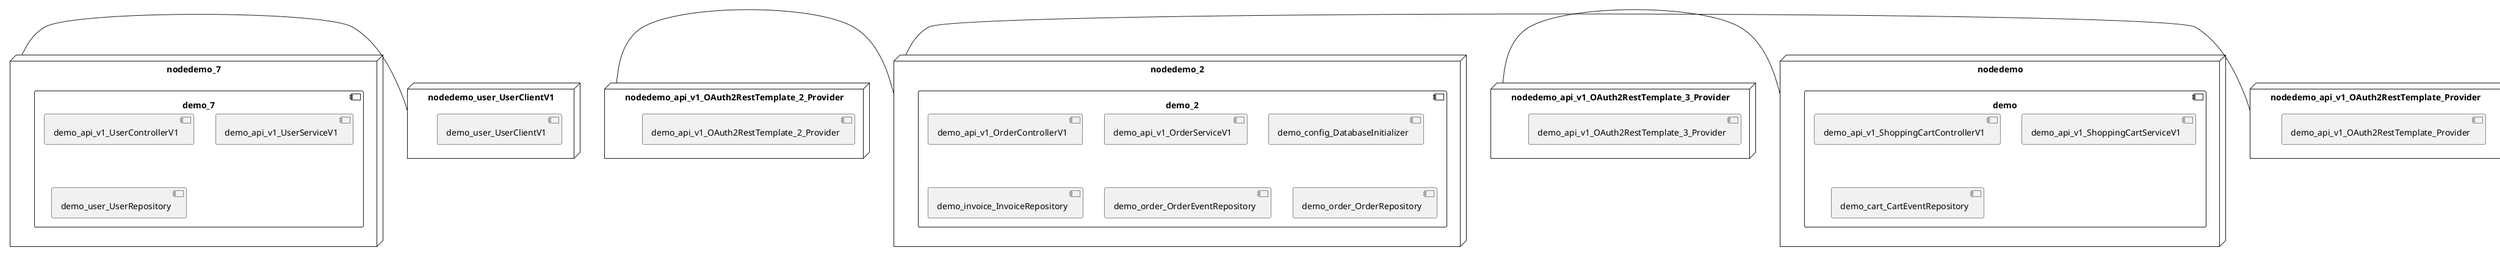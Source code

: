 @startuml
skinparam fixCircleLabelOverlapping true
skinparam componentStyle uml2
node nodedemo {
component demo {
[demo_api_v1_ShoppingCartControllerV1] [[kbastani-spring-cloud-event-sourcing-example.system#_zrrC0k-sEe-a35nVWnWBGA]]
[demo_api_v1_ShoppingCartServiceV1] [[kbastani-spring-cloud-event-sourcing-example.system#_zrrC0k-sEe-a35nVWnWBGA]]
[demo_cart_CartEventRepository] [[kbastani-spring-cloud-event-sourcing-example.system#_zrrC0k-sEe-a35nVWnWBGA]]
}
}
node nodedemo_2 {
component demo_2 {
[demo_api_v1_OrderControllerV1] [[kbastani-spring-cloud-event-sourcing-example.system#_zrrC0k-sEe-a35nVWnWBGA]]
[demo_api_v1_OrderServiceV1] [[kbastani-spring-cloud-event-sourcing-example.system#_zrrC0k-sEe-a35nVWnWBGA]]
[demo_config_DatabaseInitializer] [[kbastani-spring-cloud-event-sourcing-example.system#_zrrC0k-sEe-a35nVWnWBGA]]
[demo_invoice_InvoiceRepository] [[kbastani-spring-cloud-event-sourcing-example.system#_zrrC0k-sEe-a35nVWnWBGA]]
[demo_order_OrderEventRepository] [[kbastani-spring-cloud-event-sourcing-example.system#_zrrC0k-sEe-a35nVWnWBGA]]
[demo_order_OrderRepository] [[kbastani-spring-cloud-event-sourcing-example.system#_zrrC0k-sEe-a35nVWnWBGA]]
}
}
node nodedemo_3 {
component demo_3 {
[demo_api_v1_CatalogControllerV1] [[kbastani-spring-cloud-event-sourcing-example.system#_zrrC0k-sEe-a35nVWnWBGA]]
[demo_api_v1_CatalogServiceV1] [[kbastani-spring-cloud-event-sourcing-example.system#_zrrC0k-sEe-a35nVWnWBGA]]
[demo_catalog_CatalogInfoRepository] [[kbastani-spring-cloud-event-sourcing-example.system#_zrrC0k-sEe-a35nVWnWBGA]]
}
}
node nodedemo_4 {
component demo_4 {
[DatabaseInitializer] [[kbastani-spring-cloud-event-sourcing-example.system#_zrrC0k-sEe-a35nVWnWBGA]]
}
}
node nodedemo_5 {
component demo_5 {
[demo_account_AccountRepository] [[kbastani-spring-cloud-event-sourcing-example.system#_zrrC0k-sEe-a35nVWnWBGA]]
[demo_api_v1_AccountControllerV1] [[kbastani-spring-cloud-event-sourcing-example.system#_zrrC0k-sEe-a35nVWnWBGA]]
[demo_api_v1_AccountServiceV1] [[kbastani-spring-cloud-event-sourcing-example.system#_zrrC0k-sEe-a35nVWnWBGA]]
}
}
node nodedemo_6 {
component demo_6 {
[demo_UserController] [[kbastani-spring-cloud-event-sourcing-example.system#_zrrC0k-sEe-a35nVWnWBGA]]
[demo_UserRepository] [[kbastani-spring-cloud-event-sourcing-example.system#_zrrC0k-sEe-a35nVWnWBGA]]
[demo_UserService] [[kbastani-spring-cloud-event-sourcing-example.system#_zrrC0k-sEe-a35nVWnWBGA]]
[demo_login_UserController] [[kbastani-spring-cloud-event-sourcing-example.system#_zrrC0k-sEe-a35nVWnWBGA]]
}
}
node nodedemo_7 {
component demo_7 {
[demo_api_v1_UserControllerV1] [[kbastani-spring-cloud-event-sourcing-example.system#_zrrC0k-sEe-a35nVWnWBGA]]
[demo_api_v1_UserServiceV1] [[kbastani-spring-cloud-event-sourcing-example.system#_zrrC0k-sEe-a35nVWnWBGA]]
[demo_user_UserRepository] [[kbastani-spring-cloud-event-sourcing-example.system#_zrrC0k-sEe-a35nVWnWBGA]]
}
}
node nodedemo_v1 {
component demo_v1 {
[demo_v1_InventoryControllerV1] [[kbastani-spring-cloud-event-sourcing-example.system#_zrrC0k-sEe-a35nVWnWBGA]]
[demo_v1_InventoryServiceV1] [[kbastani-spring-cloud-event-sourcing-example.system#_zrrC0k-sEe-a35nVWnWBGA]]
}
}
node nodedemo_api_v1_OAuth2RestTemplate_2_Provider {
[demo_api_v1_OAuth2RestTemplate_2_Provider] [[kbastani-spring-cloud-event-sourcing-example.system#_zrrC0k-sEe-a35nVWnWBGA]]
}
node nodedemo_api_v1_OAuth2RestTemplate_3_Provider {
[demo_api_v1_OAuth2RestTemplate_3_Provider] [[kbastani-spring-cloud-event-sourcing-example.system#_zrrC0k-sEe-a35nVWnWBGA]]
}
node nodedemo_api_v1_OAuth2RestTemplate_Provider {
[demo_api_v1_OAuth2RestTemplate_Provider] [[kbastani-spring-cloud-event-sourcing-example.system#_zrrC0k-sEe-a35nVWnWBGA]]
}
node nodedemo_api_v1_RestTemplate_2_Provider {
[demo_api_v1_RestTemplate_2_Provider] [[kbastani-spring-cloud-event-sourcing-example.system#_zrrC0k-sEe-a35nVWnWBGA]]
}
node nodedemo_api_v1_RestTemplate_Provider {
[demo_api_v1_RestTemplate_Provider] [[kbastani-spring-cloud-event-sourcing-example.system#_zrrC0k-sEe-a35nVWnWBGA]]
}
node nodedemo_inventory_InventoryRepository_Provider {
[demo_inventory_InventoryRepository_Provider] [[kbastani-spring-cloud-event-sourcing-example.system#_zrrC0k-sEe-a35nVWnWBGA]]
}
node nodedemo_login_AuthenticationManager_Provider {
[demo_login_AuthenticationManager_Provider] [[kbastani-spring-cloud-event-sourcing-example.system#_zrrC0k-sEe-a35nVWnWBGA]]
}
node nodedemo_login_ClientDetailsService_Provider {
[demo_login_ClientDetailsService_Provider] [[kbastani-spring-cloud-event-sourcing-example.system#_zrrC0k-sEe-a35nVWnWBGA]]
}
node nodedemo_login_HttpSessionSecurityContextRepository_Provider {
[demo_login_HttpSessionSecurityContextRepository_Provider] [[kbastani-spring-cloud-event-sourcing-example.system#_zrrC0k-sEe-a35nVWnWBGA]]
}
node nodedemo_login_LoginController {
[demo_login_LoginController] [[kbastani-spring-cloud-event-sourcing-example.system#_zrrC0k-sEe-a35nVWnWBGA]]
}
node nodedemo_product_ProductRepository_Provider {
[demo_product_ProductRepository_Provider] [[kbastani-spring-cloud-event-sourcing-example.system#_zrrC0k-sEe-a35nVWnWBGA]]
}
node nodedemo_user_UserClientV1 {
[demo_user_UserClientV1] [[kbastani-spring-cloud-event-sourcing-example.system#_zrrC0k-sEe-a35nVWnWBGA]]
}
node nodedemo_v1_Session_Provider {
[demo_v1_Session_Provider] [[kbastani-spring-cloud-event-sourcing-example.system#_zrrC0k-sEe-a35nVWnWBGA]]
}
[nodedemo_7] - [nodedemo_user_UserClientV1]
[nodedemo_api_v1_OAuth2RestTemplate_2_Provider] - [nodedemo_2]
[nodedemo_api_v1_OAuth2RestTemplate_3_Provider] - [nodedemo]
[nodedemo_api_v1_OAuth2RestTemplate_Provider] - [nodedemo_2]
[nodedemo_api_v1_RestTemplate_2_Provider] - [nodedemo_3]
[nodedemo_api_v1_RestTemplate_Provider] - [nodedemo_3]
[nodedemo_inventory_InventoryRepository_Provider] - [nodedemo_v1]
[nodedemo_login_AuthenticationManager_Provider] - [nodedemo_login_LoginController]
[nodedemo_login_ClientDetailsService_Provider] - [nodedemo_login_LoginController]
[nodedemo_login_HttpSessionSecurityContextRepository_Provider] - [nodedemo_login_LoginController]
[nodedemo_product_ProductRepository_Provider] - [nodedemo_v1]
[nodedemo_v1_Session_Provider] - [nodedemo_v1]

@enduml
